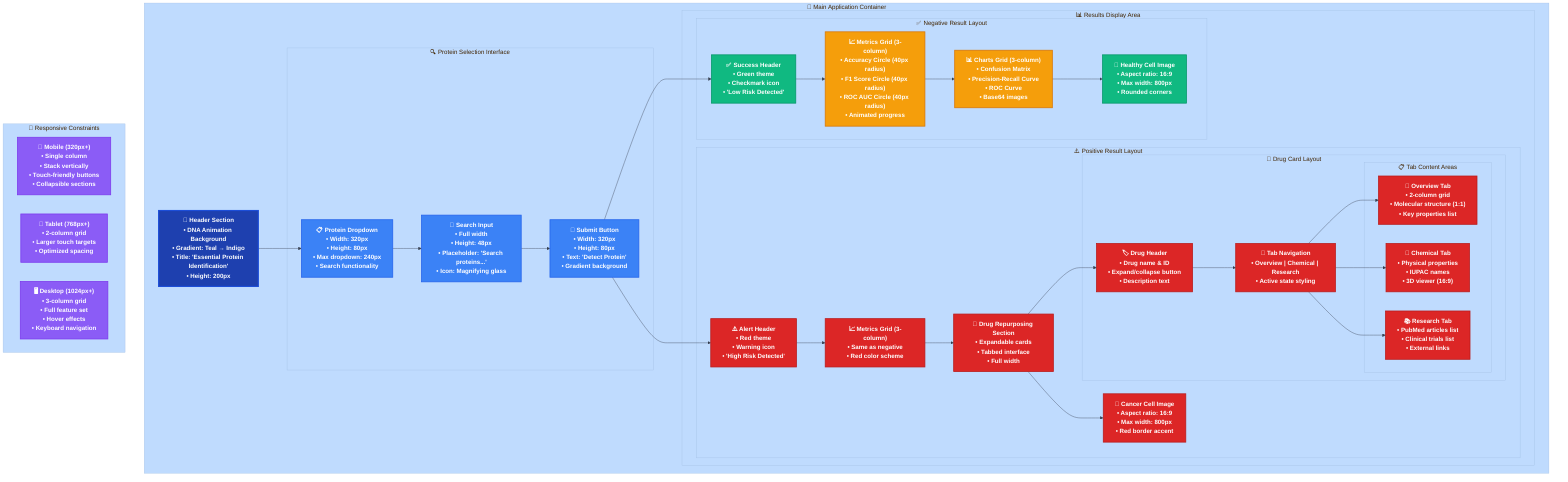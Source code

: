 %%{init: {
  'theme': 'base',
  'themeVariables': {
    'primaryColor': '#1e40af',
    'primaryTextColor': '#ffffff',
    'primaryBorderColor': '#1d4ed8',
    'lineColor': '#374151',
    'secondaryColor': '#dbeafe',
    'tertiaryColor': '#bfdbfe'
  }
}}%%

graph TB
    %% Styling
    classDef header fill:#1e40af,stroke:#1d4ed8,stroke-width:3px,color:#ffffff,font-weight:bold
    classDef search fill:#3b82f6,stroke:#2563eb,stroke-width:2px,color:#ffffff,font-weight:bold
    classDef results fill:#10b981,stroke:#059669,stroke-width:2px,color:#ffffff,font-weight:bold
    classDef positive fill:#dc2626,stroke:#b91c1c,stroke-width:2px,color:#ffffff,font-weight:bold
    classDef metrics fill:#f59e0b,stroke:#d97706,stroke-width:2px,color:#ffffff,font-weight:bold
    classDef responsive fill:#8b5cf6,stroke:#7c3aed,stroke-width:2px,color:#ffffff,font-weight:bold
    
    subgraph "📱 Main Application Container"
        Header["🧬 Header Section<br/>• DNA Animation Background<br/>• Gradient: Teal → Indigo<br/>• Title: 'Essential Protein Identification'<br/>• Height: 200px"]:::header
        
        subgraph "🔍 Protein Selection Interface"
            Dropdown["📋 Protein Dropdown<br/>• Width: 320px<br/>• Height: 80px<br/>• Max dropdown: 240px<br/>• Search functionality"]:::search
            SearchInput["🔎 Search Input<br/>• Full width<br/>• Height: 48px<br/>• Placeholder: 'Search proteins...'<br/>• Icon: Magnifying glass"]:::search
            SubmitBtn["🚀 Submit Button<br/>• Width: 320px<br/>• Height: 80px<br/>• Text: 'Detect Protein'<br/>• Gradient background"]:::search
        end
        
        subgraph "📊 Results Display Area"
            subgraph "✅ Negative Result Layout"
                NegHeader["✅ Success Header<br/>• Green theme<br/>• Checkmark icon<br/>• 'Low Risk Detected'"]:::results
                MetricsGrid["📈 Metrics Grid (3-column)<br/>• Accuracy Circle (40px radius)<br/>• F1 Score Circle (40px radius)<br/>• ROC AUC Circle (40px radius)<br/>• Animated progress"]:::metrics
                ChartsGrid["📊 Charts Grid (3-column)<br/>• Confusion Matrix<br/>• Precision-Recall Curve<br/>• ROC Curve<br/>• Base64 images"]:::metrics
                HealthyCell["🔬 Healthy Cell Image<br/>• Aspect ratio: 16:9<br/>• Max width: 800px<br/>• Rounded corners"]:::results
            end
            
            subgraph "⚠️ Positive Result Layout"
                PosHeader["⚠️ Alert Header<br/>• Red theme<br/>• Warning icon<br/>• 'High Risk Detected'"]:::positive
                PosMetrics["📈 Metrics Grid (3-column)<br/>• Same as negative<br/>• Red color scheme"]:::positive
                DrugSection["💊 Drug Repurposing Section<br/>• Expandable cards<br/>• Tabbed interface<br/>• Full width"]:::positive
                
                subgraph "💊 Drug Card Layout"
                    DrugHeader["🏷️ Drug Header<br/>• Drug name & ID<br/>• Expand/collapse button<br/>• Description text"]:::positive
                    TabNav["📑 Tab Navigation<br/>• Overview | Chemical | Research<br/>• Active state styling"]:::positive
                    
                    subgraph "📋 Tab Content Areas"
                        Overview["🔬 Overview Tab<br/>• 2-column grid<br/>• Molecular structure (1:1)<br/>• Key properties list"]:::positive
                        Chemical["🧪 Chemical Tab<br/>• Physical properties<br/>• IUPAC names<br/>• 3D viewer (16:9)"]:::positive
                        Research["📚 Research Tab<br/>• PubMed articles list<br/>• Clinical trials list<br/>• External links"]:::positive
                    end
                end
                
                CancerCell["🦠 Cancer Cell Image<br/>• Aspect ratio: 16:9<br/>• Max width: 800px<br/>• Red border accent"]:::positive
            end
        end
    end
    
    subgraph "📱 Responsive Constraints"
        Mobile["📱 Mobile (320px+)<br/>• Single column<br/>• Stack vertically<br/>• Touch-friendly buttons<br/>• Collapsible sections"]:::responsive
        Tablet["📱 Tablet (768px+)<br/>• 2-column grid<br/>• Larger touch targets<br/>• Optimized spacing"]:::responsive
        Desktop["🖥️ Desktop (1024px+)<br/>• 3-column grid<br/>• Full feature set<br/>• Hover effects<br/>• Keyboard navigation"]:::responsive
    end
    
    %% Layout Flow
    Header --> Dropdown
    Dropdown --> SearchInput
    SearchInput --> SubmitBtn
    SubmitBtn --> NegHeader
    SubmitBtn --> PosHeader
    
    NegHeader --> MetricsGrid
    MetricsGrid --> ChartsGrid
    ChartsGrid --> HealthyCell
    
    PosHeader --> PosMetrics
    PosMetrics --> DrugSection
    DrugSection --> DrugHeader
    DrugHeader --> TabNav
    TabNav --> Overview
    TabNav --> Chemical
    TabNav --> Research
    DrugSection --> CancerCell